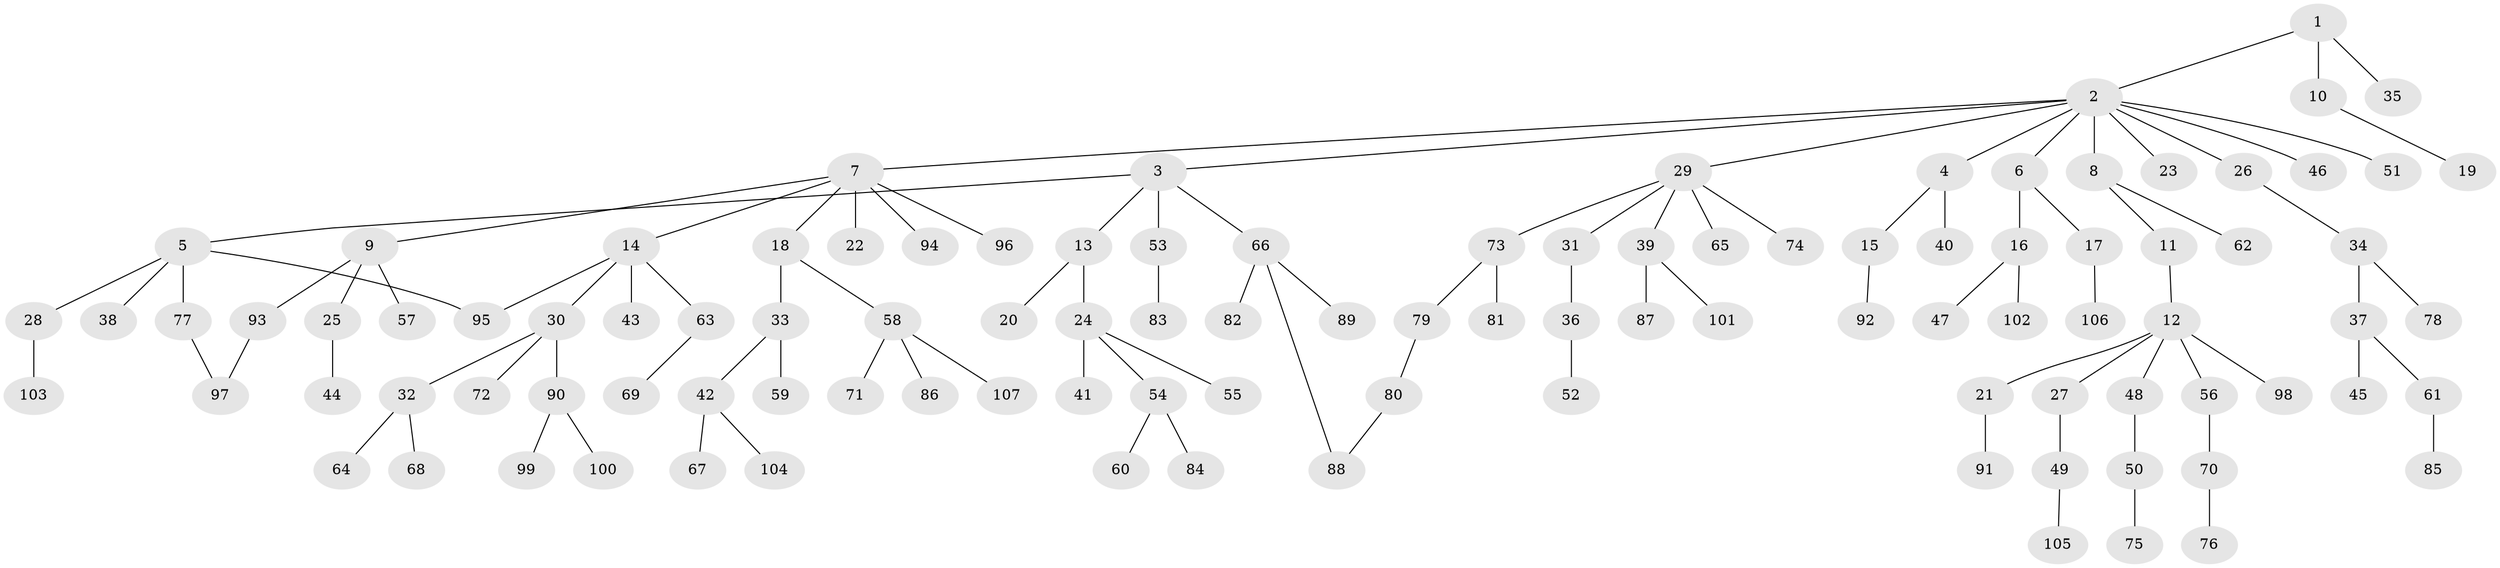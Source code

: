 // Generated by graph-tools (version 1.1) at 2025/41/03/09/25 04:41:56]
// undirected, 107 vertices, 109 edges
graph export_dot {
graph [start="1"]
  node [color=gray90,style=filled];
  1;
  2;
  3;
  4;
  5;
  6;
  7;
  8;
  9;
  10;
  11;
  12;
  13;
  14;
  15;
  16;
  17;
  18;
  19;
  20;
  21;
  22;
  23;
  24;
  25;
  26;
  27;
  28;
  29;
  30;
  31;
  32;
  33;
  34;
  35;
  36;
  37;
  38;
  39;
  40;
  41;
  42;
  43;
  44;
  45;
  46;
  47;
  48;
  49;
  50;
  51;
  52;
  53;
  54;
  55;
  56;
  57;
  58;
  59;
  60;
  61;
  62;
  63;
  64;
  65;
  66;
  67;
  68;
  69;
  70;
  71;
  72;
  73;
  74;
  75;
  76;
  77;
  78;
  79;
  80;
  81;
  82;
  83;
  84;
  85;
  86;
  87;
  88;
  89;
  90;
  91;
  92;
  93;
  94;
  95;
  96;
  97;
  98;
  99;
  100;
  101;
  102;
  103;
  104;
  105;
  106;
  107;
  1 -- 2;
  1 -- 10;
  1 -- 35;
  2 -- 3;
  2 -- 4;
  2 -- 6;
  2 -- 7;
  2 -- 8;
  2 -- 23;
  2 -- 26;
  2 -- 29;
  2 -- 46;
  2 -- 51;
  3 -- 5;
  3 -- 13;
  3 -- 53;
  3 -- 66;
  4 -- 15;
  4 -- 40;
  5 -- 28;
  5 -- 38;
  5 -- 77;
  5 -- 95;
  6 -- 16;
  6 -- 17;
  7 -- 9;
  7 -- 14;
  7 -- 18;
  7 -- 22;
  7 -- 94;
  7 -- 96;
  8 -- 11;
  8 -- 62;
  9 -- 25;
  9 -- 57;
  9 -- 93;
  10 -- 19;
  11 -- 12;
  12 -- 21;
  12 -- 27;
  12 -- 48;
  12 -- 56;
  12 -- 98;
  13 -- 20;
  13 -- 24;
  14 -- 30;
  14 -- 43;
  14 -- 63;
  14 -- 95;
  15 -- 92;
  16 -- 47;
  16 -- 102;
  17 -- 106;
  18 -- 33;
  18 -- 58;
  21 -- 91;
  24 -- 41;
  24 -- 54;
  24 -- 55;
  25 -- 44;
  26 -- 34;
  27 -- 49;
  28 -- 103;
  29 -- 31;
  29 -- 39;
  29 -- 65;
  29 -- 73;
  29 -- 74;
  30 -- 32;
  30 -- 72;
  30 -- 90;
  31 -- 36;
  32 -- 64;
  32 -- 68;
  33 -- 42;
  33 -- 59;
  34 -- 37;
  34 -- 78;
  36 -- 52;
  37 -- 45;
  37 -- 61;
  39 -- 87;
  39 -- 101;
  42 -- 67;
  42 -- 104;
  48 -- 50;
  49 -- 105;
  50 -- 75;
  53 -- 83;
  54 -- 60;
  54 -- 84;
  56 -- 70;
  58 -- 71;
  58 -- 86;
  58 -- 107;
  61 -- 85;
  63 -- 69;
  66 -- 82;
  66 -- 88;
  66 -- 89;
  70 -- 76;
  73 -- 79;
  73 -- 81;
  77 -- 97;
  79 -- 80;
  80 -- 88;
  90 -- 99;
  90 -- 100;
  93 -- 97;
}
